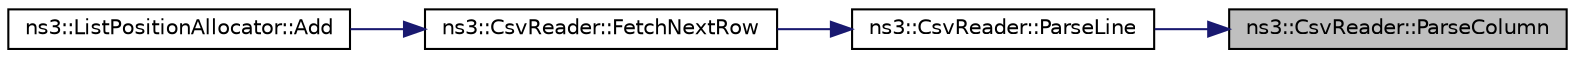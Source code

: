 digraph "ns3::CsvReader::ParseColumn"
{
 // LATEX_PDF_SIZE
  edge [fontname="Helvetica",fontsize="10",labelfontname="Helvetica",labelfontsize="10"];
  node [fontname="Helvetica",fontsize="10",shape=record];
  rankdir="RL";
  Node1 [label="ns3::CsvReader::ParseColumn",height=0.2,width=0.4,color="black", fillcolor="grey75", style="filled", fontcolor="black",tooltip="Extracts the data for one column in a csv row."];
  Node1 -> Node2 [dir="back",color="midnightblue",fontsize="10",style="solid",fontname="Helvetica"];
  Node2 [label="ns3::CsvReader::ParseLine",height=0.2,width=0.4,color="black", fillcolor="white", style="filled",URL="$classns3_1_1_csv_reader.html#a62d244bdc49911a082f4ad47e227a4dd",tooltip="Scans the string and splits it into individual columns based on the delimiter."];
  Node2 -> Node3 [dir="back",color="midnightblue",fontsize="10",style="solid",fontname="Helvetica"];
  Node3 [label="ns3::CsvReader::FetchNextRow",height=0.2,width=0.4,color="black", fillcolor="white", style="filled",URL="$classns3_1_1_csv_reader.html#aa5de9afad8635fde46aff2e58c8847a2",tooltip="Reads one line from the input until a new line is encountered."];
  Node3 -> Node4 [dir="back",color="midnightblue",fontsize="10",style="solid",fontname="Helvetica"];
  Node4 [label="ns3::ListPositionAllocator::Add",height=0.2,width=0.4,color="black", fillcolor="white", style="filled",URL="$classns3_1_1_list_position_allocator.html#aee42a10c5ea6e4c272e3c8bb8fe0d6f7",tooltip="Add the positions listed in a file."];
}
